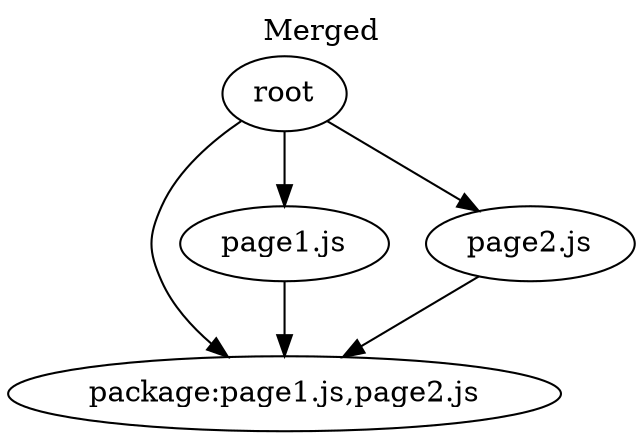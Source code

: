 digraph merged {
  labelloc="t";
  label="Merged";
  layout="dot";

  "package:page1.js,page2.js";
  "page1.js";
  "page2.js";
  "root";

  "page1.js" -> "package:page1.js,page2.js";
  "page2.js" -> "package:page1.js,page2.js";
  "root" -> "package:page1.js,page2.js";
  "root" -> "page1.js";
  "root" -> "page2.js";
}